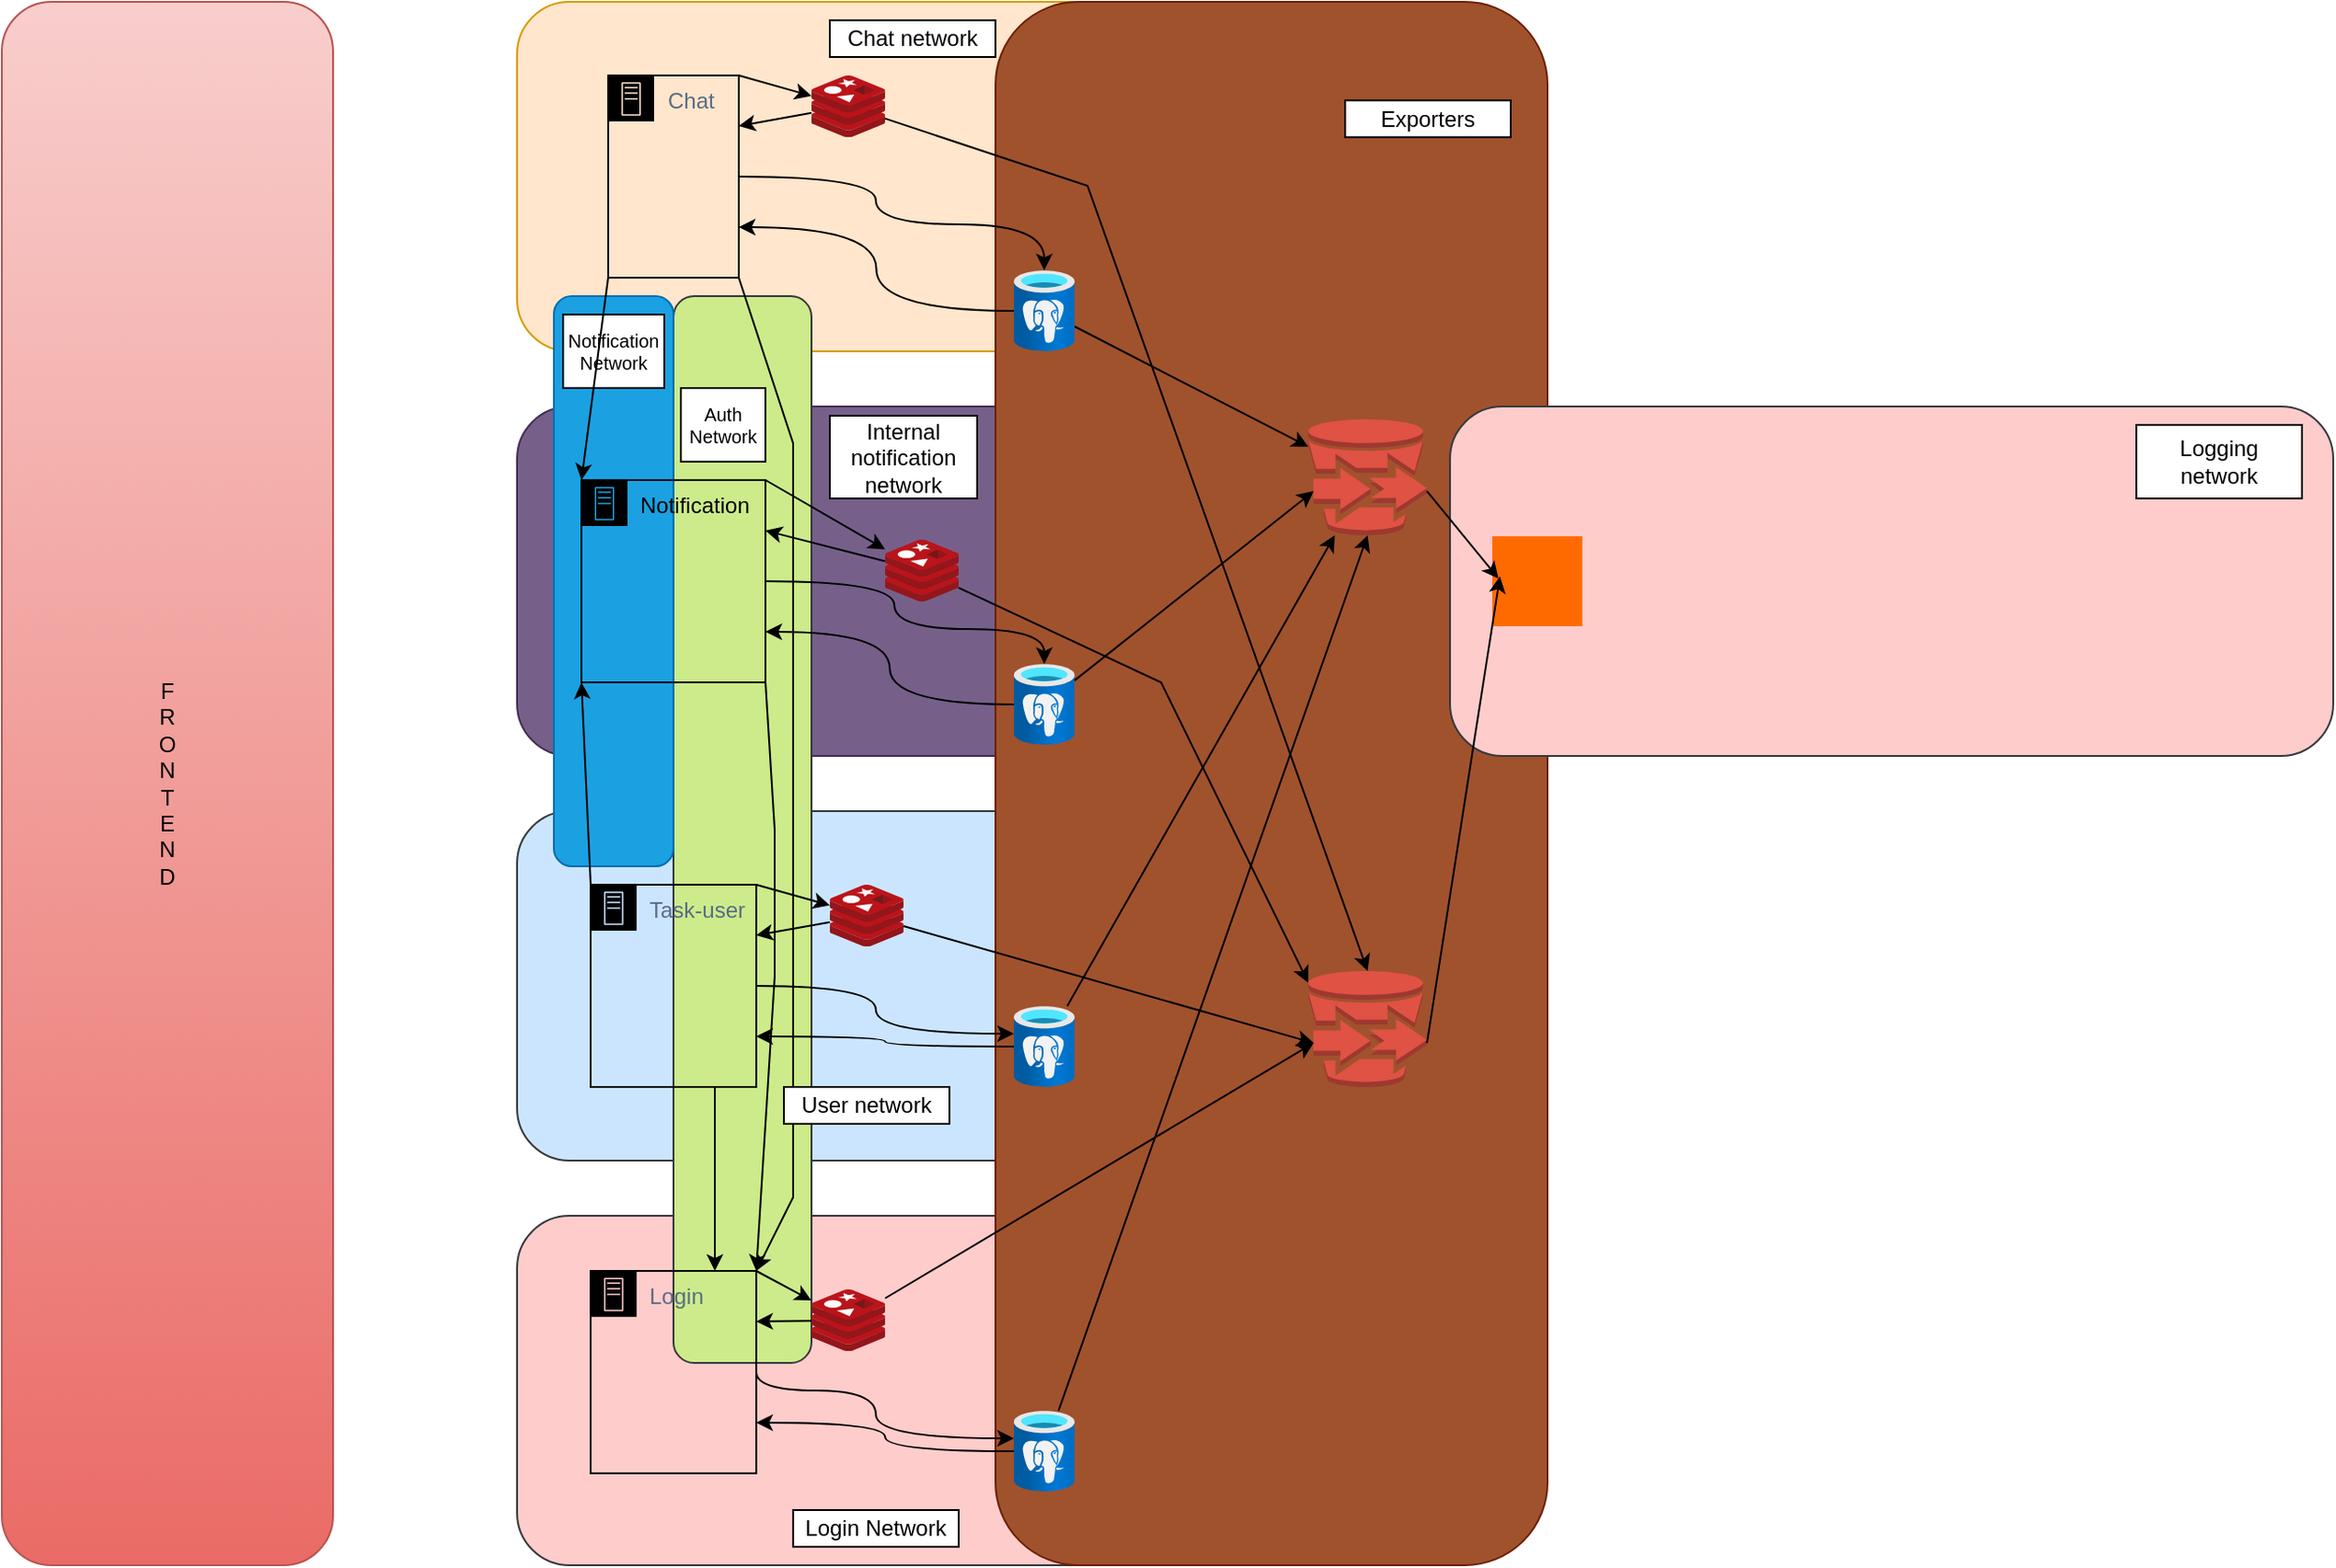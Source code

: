 <mxfile version="25.0.1">
  <diagram name="Pagina-1" id="yMpDiUnfgn-FXkti6ebx">
    <mxGraphModel dx="2049" dy="1077" grid="1" gridSize="10" guides="1" tooltips="1" connect="1" arrows="1" fold="1" page="1" pageScale="1" pageWidth="827" pageHeight="1169" math="0" shadow="0">
      <root>
        <mxCell id="0" />
        <mxCell id="1" parent="0" />
        <mxCell id="dpHFUe7kgixvxvwRE73G-90" value="" style="rounded=1;whiteSpace=wrap;html=1;fillColor=#ffe6cc;strokeColor=#d79b00;align=right;labelPosition=left;verticalLabelPosition=bottom;verticalAlign=top;" vertex="1" parent="1">
          <mxGeometry x="320" y="80" width="380" height="190" as="geometry" />
        </mxCell>
        <mxCell id="dpHFUe7kgixvxvwRE73G-113" value="" style="rounded=1;whiteSpace=wrap;html=1;fillColor=#76608a;strokeColor=#432D57;align=right;labelPosition=left;verticalLabelPosition=bottom;verticalAlign=top;fontColor=#ffffff;" vertex="1" parent="1">
          <mxGeometry x="320" y="300" width="380" height="190" as="geometry" />
        </mxCell>
        <mxCell id="dpHFUe7kgixvxvwRE73G-93" value="" style="rounded=1;whiteSpace=wrap;html=1;fillColor=#ffcccc;strokeColor=#36393d;align=right;labelPosition=left;verticalLabelPosition=bottom;verticalAlign=top;" vertex="1" parent="1">
          <mxGeometry x="320" y="740" width="380" height="190" as="geometry" />
        </mxCell>
        <mxCell id="dpHFUe7kgixvxvwRE73G-103" value="" style="rounded=1;whiteSpace=wrap;html=1;fillColor=#cce5ff;strokeColor=#36393d;align=right;labelPosition=left;verticalLabelPosition=bottom;verticalAlign=top;" vertex="1" parent="1">
          <mxGeometry x="320" y="520" width="380" height="190" as="geometry" />
        </mxCell>
        <mxCell id="dpHFUe7kgixvxvwRE73G-156" value="" style="rounded=1;whiteSpace=wrap;html=1;fillColor=#cdeb8b;strokeColor=#36393d;" vertex="1" parent="1">
          <mxGeometry x="405" y="240" width="75" height="580" as="geometry" />
        </mxCell>
        <mxCell id="dpHFUe7kgixvxvwRE73G-131" value="" style="rounded=1;whiteSpace=wrap;html=1;fillColor=#a0522d;fontColor=#ffffff;strokeColor=#6D1F00;" vertex="1" parent="1">
          <mxGeometry x="580" y="80" width="300" height="850" as="geometry" />
        </mxCell>
        <mxCell id="dpHFUe7kgixvxvwRE73G-84" style="edgeStyle=orthogonalEdgeStyle;rounded=0;orthogonalLoop=1;jettySize=auto;html=1;curved=1;entryX=1;entryY=0.75;entryDx=0;entryDy=0;" edge="1" parent="1" source="dpHFUe7kgixvxvwRE73G-91" target="dpHFUe7kgixvxvwRE73G-82">
          <mxGeometry relative="1" as="geometry">
            <mxPoint x="580" y="215" as="sourcePoint" />
            <mxPoint x="440" y="220" as="targetPoint" />
          </mxGeometry>
        </mxCell>
        <mxCell id="dpHFUe7kgixvxvwRE73G-83" style="edgeStyle=orthogonalEdgeStyle;rounded=0;orthogonalLoop=1;jettySize=auto;html=1;exitX=1;exitY=0.5;exitDx=0;exitDy=0;curved=1;" edge="1" parent="1" source="dpHFUe7kgixvxvwRE73G-82" target="dpHFUe7kgixvxvwRE73G-91">
          <mxGeometry relative="1" as="geometry">
            <mxPoint x="580" y="200" as="targetPoint" />
            <Array as="points">
              <mxPoint x="515" y="175" />
              <mxPoint x="515" y="201" />
            </Array>
          </mxGeometry>
        </mxCell>
        <mxCell id="dpHFUe7kgixvxvwRE73G-87" style="edgeStyle=none;rounded=0;orthogonalLoop=1;jettySize=auto;html=1;exitX=1;exitY=0;exitDx=0;exitDy=0;" edge="1" parent="1" source="dpHFUe7kgixvxvwRE73G-82" target="dpHFUe7kgixvxvwRE73G-85">
          <mxGeometry relative="1" as="geometry" />
        </mxCell>
        <mxCell id="dpHFUe7kgixvxvwRE73G-157" style="edgeStyle=none;rounded=0;orthogonalLoop=1;jettySize=auto;html=1;exitX=1;exitY=1;exitDx=0;exitDy=0;entryX=1;entryY=0;entryDx=0;entryDy=0;" edge="1" parent="1" source="dpHFUe7kgixvxvwRE73G-82" target="dpHFUe7kgixvxvwRE73G-97">
          <mxGeometry relative="1" as="geometry">
            <Array as="points">
              <mxPoint x="470" y="320" />
              <mxPoint x="470" y="410" />
              <mxPoint x="470" y="500" />
              <mxPoint x="470" y="680" />
              <mxPoint x="470" y="730" />
            </Array>
          </mxGeometry>
        </mxCell>
        <mxCell id="dpHFUe7kgixvxvwRE73G-82" value="Chat" style="points=[[0,0],[0.25,0],[0.5,0],[0.75,0],[1,0],[1,0.25],[1,0.5],[1,0.75],[1,1],[0.75,1],[0.5,1],[0.25,1],[0,1],[0,0.75],[0,0.5],[0,0.25]];outlineConnect=0;gradientColor=none;html=1;whiteSpace=wrap;fontSize=12;fontStyle=0;container=1;pointerEvents=0;collapsible=0;recursiveResize=0;shape=mxgraph.aws4.group;grIcon=mxgraph.aws4.group_on_premise;strokeColor=#000000;fillColor=none;verticalAlign=top;align=left;spacingLeft=30;fontColor=#5A6C86;dashed=0;" vertex="1" parent="1">
          <mxGeometry x="369.5" y="120" width="71" height="110" as="geometry" />
        </mxCell>
        <mxCell id="dpHFUe7kgixvxvwRE73G-88" style="edgeStyle=none;rounded=0;orthogonalLoop=1;jettySize=auto;html=1;entryX=1;entryY=0.25;entryDx=0;entryDy=0;" edge="1" parent="1" source="dpHFUe7kgixvxvwRE73G-85" target="dpHFUe7kgixvxvwRE73G-82">
          <mxGeometry relative="1" as="geometry" />
        </mxCell>
        <mxCell id="dpHFUe7kgixvxvwRE73G-147" value="" style="rounded=1;whiteSpace=wrap;html=1;fillColor=#1ba1e2;strokeColor=#006EAF;fontColor=#ffffff;" vertex="1" parent="1">
          <mxGeometry x="340" y="240" width="65" height="310" as="geometry" />
        </mxCell>
        <mxCell id="dpHFUe7kgixvxvwRE73G-85" value="" style="image;sketch=0;aspect=fixed;html=1;points=[];align=center;fontSize=12;image=img/lib/mscae/Cache_Redis_Product.svg;" vertex="1" parent="1">
          <mxGeometry x="480" y="120" width="40" height="33.6" as="geometry" />
        </mxCell>
        <mxCell id="dpHFUe7kgixvxvwRE73G-86" style="edgeStyle=none;rounded=0;orthogonalLoop=1;jettySize=auto;html=1;exitX=1;exitY=0.5;exitDx=0;exitDy=0;" edge="1" parent="1" source="dpHFUe7kgixvxvwRE73G-82" target="dpHFUe7kgixvxvwRE73G-82">
          <mxGeometry relative="1" as="geometry" />
        </mxCell>
        <mxCell id="dpHFUe7kgixvxvwRE73G-134" style="edgeStyle=none;rounded=0;orthogonalLoop=1;jettySize=auto;html=1;" edge="1" parent="1" source="dpHFUe7kgixvxvwRE73G-91" target="dpHFUe7kgixvxvwRE73G-133">
          <mxGeometry relative="1" as="geometry" />
        </mxCell>
        <mxCell id="dpHFUe7kgixvxvwRE73G-91" value="" style="image;aspect=fixed;html=1;points=[];align=center;fontSize=12;image=img/lib/azure2/databases/Azure_Database_PostgreSQL_Server.svg;" vertex="1" parent="1">
          <mxGeometry x="590" y="226" width="33" height="44" as="geometry" />
        </mxCell>
        <mxCell id="dpHFUe7kgixvxvwRE73G-92" value="Chat network" style="whiteSpace=wrap;html=1;" vertex="1" parent="1">
          <mxGeometry x="490" y="90" width="90" height="20" as="geometry" />
        </mxCell>
        <mxCell id="dpHFUe7kgixvxvwRE73G-94" style="edgeStyle=orthogonalEdgeStyle;rounded=0;orthogonalLoop=1;jettySize=auto;html=1;curved=1;entryX=1;entryY=0.75;entryDx=0;entryDy=0;" edge="1" parent="1" source="dpHFUe7kgixvxvwRE73G-101" target="dpHFUe7kgixvxvwRE73G-97">
          <mxGeometry relative="1" as="geometry">
            <mxPoint x="580" y="875" as="sourcePoint" />
            <mxPoint x="440" y="880" as="targetPoint" />
          </mxGeometry>
        </mxCell>
        <mxCell id="dpHFUe7kgixvxvwRE73G-95" style="edgeStyle=orthogonalEdgeStyle;rounded=0;orthogonalLoop=1;jettySize=auto;html=1;exitX=1;exitY=0.5;exitDx=0;exitDy=0;curved=1;" edge="1" parent="1" source="dpHFUe7kgixvxvwRE73G-97" target="dpHFUe7kgixvxvwRE73G-101">
          <mxGeometry relative="1" as="geometry">
            <mxPoint x="580" y="860" as="targetPoint" />
            <Array as="points">
              <mxPoint x="515" y="835" />
              <mxPoint x="515" y="861" />
            </Array>
          </mxGeometry>
        </mxCell>
        <mxCell id="dpHFUe7kgixvxvwRE73G-96" style="edgeStyle=none;rounded=0;orthogonalLoop=1;jettySize=auto;html=1;exitX=1;exitY=0;exitDx=0;exitDy=0;" edge="1" parent="1" source="dpHFUe7kgixvxvwRE73G-97" target="dpHFUe7kgixvxvwRE73G-99">
          <mxGeometry relative="1" as="geometry" />
        </mxCell>
        <mxCell id="dpHFUe7kgixvxvwRE73G-97" value="Login" style="points=[[0,0],[0.25,0],[0.5,0],[0.75,0],[1,0],[1,0.25],[1,0.5],[1,0.75],[1,1],[0.75,1],[0.5,1],[0.25,1],[0,1],[0,0.75],[0,0.5],[0,0.25]];outlineConnect=0;gradientColor=none;html=1;whiteSpace=wrap;fontSize=12;fontStyle=0;container=1;pointerEvents=0;collapsible=0;recursiveResize=0;shape=mxgraph.aws4.group;grIcon=mxgraph.aws4.group_on_premise;strokeColor=#000000;fillColor=none;verticalAlign=top;align=left;spacingLeft=30;fontColor=#5A6C86;dashed=0;" vertex="1" parent="1">
          <mxGeometry x="360" y="770" width="90" height="110" as="geometry" />
        </mxCell>
        <mxCell id="dpHFUe7kgixvxvwRE73G-98" style="edgeStyle=none;rounded=0;orthogonalLoop=1;jettySize=auto;html=1;entryX=1;entryY=0.25;entryDx=0;entryDy=0;" edge="1" parent="1" source="dpHFUe7kgixvxvwRE73G-99" target="dpHFUe7kgixvxvwRE73G-97">
          <mxGeometry relative="1" as="geometry" />
        </mxCell>
        <mxCell id="dpHFUe7kgixvxvwRE73G-99" value="" style="image;sketch=0;aspect=fixed;html=1;points=[];align=center;fontSize=12;image=img/lib/mscae/Cache_Redis_Product.svg;" vertex="1" parent="1">
          <mxGeometry x="480" y="780" width="40" height="33.6" as="geometry" />
        </mxCell>
        <mxCell id="dpHFUe7kgixvxvwRE73G-100" style="edgeStyle=none;rounded=0;orthogonalLoop=1;jettySize=auto;html=1;exitX=1;exitY=0.5;exitDx=0;exitDy=0;" edge="1" parent="1" source="dpHFUe7kgixvxvwRE73G-97" target="dpHFUe7kgixvxvwRE73G-97">
          <mxGeometry relative="1" as="geometry" />
        </mxCell>
        <mxCell id="dpHFUe7kgixvxvwRE73G-101" value="" style="image;aspect=fixed;html=1;points=[];align=center;fontSize=12;image=img/lib/azure2/databases/Azure_Database_PostgreSQL_Server.svg;" vertex="1" parent="1">
          <mxGeometry x="590" y="846" width="33" height="44" as="geometry" />
        </mxCell>
        <mxCell id="dpHFUe7kgixvxvwRE73G-102" value="Login Network" style="whiteSpace=wrap;html=1;" vertex="1" parent="1">
          <mxGeometry x="470" y="900" width="90" height="20" as="geometry" />
        </mxCell>
        <mxCell id="dpHFUe7kgixvxvwRE73G-104" style="edgeStyle=orthogonalEdgeStyle;rounded=0;orthogonalLoop=1;jettySize=auto;html=1;curved=1;entryX=1;entryY=0.75;entryDx=0;entryDy=0;" edge="1" parent="1" source="dpHFUe7kgixvxvwRE73G-111" target="dpHFUe7kgixvxvwRE73G-107">
          <mxGeometry relative="1" as="geometry">
            <mxPoint x="580" y="655" as="sourcePoint" />
            <mxPoint x="440" y="660" as="targetPoint" />
          </mxGeometry>
        </mxCell>
        <mxCell id="dpHFUe7kgixvxvwRE73G-105" style="edgeStyle=orthogonalEdgeStyle;rounded=0;orthogonalLoop=1;jettySize=auto;html=1;exitX=1;exitY=0.5;exitDx=0;exitDy=0;curved=1;" edge="1" parent="1" source="dpHFUe7kgixvxvwRE73G-107" target="dpHFUe7kgixvxvwRE73G-111">
          <mxGeometry relative="1" as="geometry">
            <mxPoint x="580" y="640" as="targetPoint" />
            <Array as="points">
              <mxPoint x="515" y="615" />
              <mxPoint x="515" y="641" />
            </Array>
          </mxGeometry>
        </mxCell>
        <mxCell id="dpHFUe7kgixvxvwRE73G-106" style="edgeStyle=none;rounded=0;orthogonalLoop=1;jettySize=auto;html=1;exitX=1;exitY=0;exitDx=0;exitDy=0;" edge="1" parent="1" source="dpHFUe7kgixvxvwRE73G-107" target="dpHFUe7kgixvxvwRE73G-109">
          <mxGeometry relative="1" as="geometry" />
        </mxCell>
        <mxCell id="dpHFUe7kgixvxvwRE73G-153" style="edgeStyle=none;rounded=0;orthogonalLoop=1;jettySize=auto;html=1;exitX=0;exitY=0;exitDx=0;exitDy=0;entryX=0;entryY=1;entryDx=0;entryDy=0;" edge="1" parent="1" source="dpHFUe7kgixvxvwRE73G-107" target="dpHFUe7kgixvxvwRE73G-117">
          <mxGeometry relative="1" as="geometry" />
        </mxCell>
        <mxCell id="dpHFUe7kgixvxvwRE73G-158" style="edgeStyle=none;rounded=0;orthogonalLoop=1;jettySize=auto;html=1;exitX=0.75;exitY=1;exitDx=0;exitDy=0;entryX=0.75;entryY=0;entryDx=0;entryDy=0;" edge="1" parent="1" source="dpHFUe7kgixvxvwRE73G-107" target="dpHFUe7kgixvxvwRE73G-97">
          <mxGeometry relative="1" as="geometry" />
        </mxCell>
        <mxCell id="dpHFUe7kgixvxvwRE73G-107" value="Task-user" style="points=[[0,0],[0.25,0],[0.5,0],[0.75,0],[1,0],[1,0.25],[1,0.5],[1,0.75],[1,1],[0.75,1],[0.5,1],[0.25,1],[0,1],[0,0.75],[0,0.5],[0,0.25]];outlineConnect=0;gradientColor=none;html=1;whiteSpace=wrap;fontSize=12;fontStyle=0;container=1;pointerEvents=0;collapsible=0;recursiveResize=0;shape=mxgraph.aws4.group;grIcon=mxgraph.aws4.group_on_premise;strokeColor=#000000;fillColor=none;verticalAlign=top;align=left;spacingLeft=30;fontColor=#5A6C86;dashed=0;" vertex="1" parent="1">
          <mxGeometry x="360" y="560" width="90" height="110" as="geometry" />
        </mxCell>
        <mxCell id="dpHFUe7kgixvxvwRE73G-108" style="edgeStyle=none;rounded=0;orthogonalLoop=1;jettySize=auto;html=1;entryX=1;entryY=0.25;entryDx=0;entryDy=0;" edge="1" parent="1" source="dpHFUe7kgixvxvwRE73G-109" target="dpHFUe7kgixvxvwRE73G-107">
          <mxGeometry relative="1" as="geometry" />
        </mxCell>
        <mxCell id="dpHFUe7kgixvxvwRE73G-109" value="" style="image;sketch=0;aspect=fixed;html=1;points=[];align=center;fontSize=12;image=img/lib/mscae/Cache_Redis_Product.svg;" vertex="1" parent="1">
          <mxGeometry x="490" y="560" width="40" height="33.6" as="geometry" />
        </mxCell>
        <mxCell id="dpHFUe7kgixvxvwRE73G-110" style="edgeStyle=none;rounded=0;orthogonalLoop=1;jettySize=auto;html=1;exitX=1;exitY=0.5;exitDx=0;exitDy=0;" edge="1" parent="1" source="dpHFUe7kgixvxvwRE73G-107" target="dpHFUe7kgixvxvwRE73G-107">
          <mxGeometry relative="1" as="geometry" />
        </mxCell>
        <mxCell id="dpHFUe7kgixvxvwRE73G-136" style="edgeStyle=none;rounded=0;orthogonalLoop=1;jettySize=auto;html=1;" edge="1" parent="1" source="dpHFUe7kgixvxvwRE73G-111" target="dpHFUe7kgixvxvwRE73G-133">
          <mxGeometry relative="1" as="geometry" />
        </mxCell>
        <mxCell id="dpHFUe7kgixvxvwRE73G-111" value="" style="image;aspect=fixed;html=1;points=[];align=center;fontSize=12;image=img/lib/azure2/databases/Azure_Database_PostgreSQL_Server.svg;" vertex="1" parent="1">
          <mxGeometry x="590" y="626" width="33" height="44" as="geometry" />
        </mxCell>
        <mxCell id="dpHFUe7kgixvxvwRE73G-112" value="User network" style="whiteSpace=wrap;html=1;" vertex="1" parent="1">
          <mxGeometry x="465" y="670" width="90" height="20" as="geometry" />
        </mxCell>
        <mxCell id="dpHFUe7kgixvxvwRE73G-114" style="edgeStyle=orthogonalEdgeStyle;rounded=0;orthogonalLoop=1;jettySize=auto;html=1;curved=1;entryX=1;entryY=0.75;entryDx=0;entryDy=0;" edge="1" parent="1" source="dpHFUe7kgixvxvwRE73G-121" target="dpHFUe7kgixvxvwRE73G-117">
          <mxGeometry relative="1" as="geometry">
            <mxPoint x="590" y="435" as="sourcePoint" />
            <mxPoint x="450" y="440" as="targetPoint" />
          </mxGeometry>
        </mxCell>
        <mxCell id="dpHFUe7kgixvxvwRE73G-115" style="edgeStyle=orthogonalEdgeStyle;rounded=0;orthogonalLoop=1;jettySize=auto;html=1;exitX=1;exitY=0.5;exitDx=0;exitDy=0;curved=1;" edge="1" parent="1" source="dpHFUe7kgixvxvwRE73G-117" target="dpHFUe7kgixvxvwRE73G-121">
          <mxGeometry relative="1" as="geometry">
            <mxPoint x="590" y="420" as="targetPoint" />
            <Array as="points">
              <mxPoint x="525" y="395" />
              <mxPoint x="525" y="421" />
            </Array>
          </mxGeometry>
        </mxCell>
        <mxCell id="dpHFUe7kgixvxvwRE73G-116" style="edgeStyle=none;rounded=0;orthogonalLoop=1;jettySize=auto;html=1;exitX=1;exitY=0;exitDx=0;exitDy=0;" edge="1" parent="1" source="dpHFUe7kgixvxvwRE73G-117" target="dpHFUe7kgixvxvwRE73G-119">
          <mxGeometry relative="1" as="geometry" />
        </mxCell>
        <mxCell id="dpHFUe7kgixvxvwRE73G-159" style="edgeStyle=none;rounded=0;orthogonalLoop=1;jettySize=auto;html=1;exitX=1;exitY=1;exitDx=0;exitDy=0;entryX=1;entryY=0;entryDx=0;entryDy=0;" edge="1" parent="1" source="dpHFUe7kgixvxvwRE73G-117" target="dpHFUe7kgixvxvwRE73G-97">
          <mxGeometry relative="1" as="geometry">
            <Array as="points">
              <mxPoint x="460" y="530" />
              <mxPoint x="460" y="610" />
            </Array>
          </mxGeometry>
        </mxCell>
        <mxCell id="dpHFUe7kgixvxvwRE73G-117" value="Notification" style="points=[[0,0],[0.25,0],[0.5,0],[0.75,0],[1,0],[1,0.25],[1,0.5],[1,0.75],[1,1],[0.75,1],[0.5,1],[0.25,1],[0,1],[0,0.75],[0,0.5],[0,0.25]];outlineConnect=0;html=1;whiteSpace=wrap;fontSize=12;fontStyle=0;container=1;pointerEvents=0;collapsible=0;recursiveResize=0;shape=mxgraph.aws4.group;grIcon=mxgraph.aws4.group_on_premise;verticalAlign=top;align=left;spacingLeft=30;dashed=0;fillColor=none;" vertex="1" parent="1">
          <mxGeometry x="355" y="340" width="100" height="110" as="geometry" />
        </mxCell>
        <mxCell id="dpHFUe7kgixvxvwRE73G-118" style="edgeStyle=none;rounded=0;orthogonalLoop=1;jettySize=auto;html=1;entryX=1;entryY=0.25;entryDx=0;entryDy=0;" edge="1" parent="1" source="dpHFUe7kgixvxvwRE73G-119" target="dpHFUe7kgixvxvwRE73G-117">
          <mxGeometry relative="1" as="geometry" />
        </mxCell>
        <mxCell id="dpHFUe7kgixvxvwRE73G-119" value="" style="image;sketch=0;aspect=fixed;html=1;points=[];align=center;fontSize=12;image=img/lib/mscae/Cache_Redis_Product.svg;" vertex="1" parent="1">
          <mxGeometry x="520" y="372.4" width="40" height="33.6" as="geometry" />
        </mxCell>
        <mxCell id="dpHFUe7kgixvxvwRE73G-120" style="edgeStyle=none;rounded=0;orthogonalLoop=1;jettySize=auto;html=1;exitX=1;exitY=0.5;exitDx=0;exitDy=0;" edge="1" parent="1" source="dpHFUe7kgixvxvwRE73G-117" target="dpHFUe7kgixvxvwRE73G-117">
          <mxGeometry relative="1" as="geometry" />
        </mxCell>
        <mxCell id="dpHFUe7kgixvxvwRE73G-121" value="" style="image;aspect=fixed;html=1;points=[];align=center;fontSize=12;image=img/lib/azure2/databases/Azure_Database_PostgreSQL_Server.svg;" vertex="1" parent="1">
          <mxGeometry x="590" y="440" width="33" height="44" as="geometry" />
        </mxCell>
        <mxCell id="dpHFUe7kgixvxvwRE73G-122" value="Internal notification network" style="whiteSpace=wrap;html=1;" vertex="1" parent="1">
          <mxGeometry x="490" y="305" width="80" height="45" as="geometry" />
        </mxCell>
        <mxCell id="dpHFUe7kgixvxvwRE73G-124" value="" style="rounded=1;whiteSpace=wrap;html=1;fillColor=#ffcccc;strokeColor=#36393d;align=right;labelPosition=left;verticalLabelPosition=bottom;verticalAlign=top;" vertex="1" parent="1">
          <mxGeometry x="827" y="300" width="480" height="190" as="geometry" />
        </mxCell>
        <mxCell id="dpHFUe7kgixvxvwRE73G-125" value="Logging network" style="whiteSpace=wrap;html=1;" vertex="1" parent="1">
          <mxGeometry x="1200" y="310" width="90" height="40" as="geometry" />
        </mxCell>
        <mxCell id="dpHFUe7kgixvxvwRE73G-129" value="Exporters" style="whiteSpace=wrap;html=1;" vertex="1" parent="1">
          <mxGeometry x="770" y="133.6" width="90" height="20" as="geometry" />
        </mxCell>
        <mxCell id="dpHFUe7kgixvxvwRE73G-130" style="edgeStyle=none;rounded=0;orthogonalLoop=1;jettySize=auto;html=1;exitX=0;exitY=0.5;exitDx=0;exitDy=0;" edge="1" parent="1" source="dpHFUe7kgixvxvwRE73G-129" target="dpHFUe7kgixvxvwRE73G-129">
          <mxGeometry relative="1" as="geometry" />
        </mxCell>
        <mxCell id="dpHFUe7kgixvxvwRE73G-132" value="" style="points=[];aspect=fixed;html=1;align=center;shadow=0;dashed=0;fillColor=#FF6A00;strokeColor=none;shape=mxgraph.alibaba_cloud.prometheus;" vertex="1" parent="1">
          <mxGeometry x="850" y="370.55" width="48.9" height="48.9" as="geometry" />
        </mxCell>
        <mxCell id="dpHFUe7kgixvxvwRE73G-133" value="" style="outlineConnect=0;dashed=0;verticalLabelPosition=bottom;verticalAlign=top;align=center;html=1;shape=mxgraph.aws3.import_export;fillColor=#E05243;gradientColor=none;" vertex="1" parent="1">
          <mxGeometry x="750" y="307" width="64.5" height="63" as="geometry" />
        </mxCell>
        <mxCell id="dpHFUe7kgixvxvwRE73G-135" style="edgeStyle=none;rounded=0;orthogonalLoop=1;jettySize=auto;html=1;entryX=0.045;entryY=0.62;entryDx=0;entryDy=0;entryPerimeter=0;" edge="1" parent="1" source="dpHFUe7kgixvxvwRE73G-121" target="dpHFUe7kgixvxvwRE73G-133">
          <mxGeometry relative="1" as="geometry" />
        </mxCell>
        <mxCell id="dpHFUe7kgixvxvwRE73G-137" style="edgeStyle=none;rounded=0;orthogonalLoop=1;jettySize=auto;html=1;exitX=1;exitY=0.62;exitDx=0;exitDy=0;exitPerimeter=0;entryX=0.068;entryY=0.47;entryDx=0;entryDy=0;entryPerimeter=0;" edge="1" parent="1" source="dpHFUe7kgixvxvwRE73G-133" target="dpHFUe7kgixvxvwRE73G-132">
          <mxGeometry relative="1" as="geometry" />
        </mxCell>
        <mxCell id="dpHFUe7kgixvxvwRE73G-138" style="edgeStyle=none;rounded=0;orthogonalLoop=1;jettySize=auto;html=1;entryX=0.5;entryY=1;entryDx=0;entryDy=0;entryPerimeter=0;" edge="1" parent="1" source="dpHFUe7kgixvxvwRE73G-101" target="dpHFUe7kgixvxvwRE73G-133">
          <mxGeometry relative="1" as="geometry" />
        </mxCell>
        <mxCell id="dpHFUe7kgixvxvwRE73G-139" value="" style="outlineConnect=0;dashed=0;verticalLabelPosition=bottom;verticalAlign=top;align=center;html=1;shape=mxgraph.aws3.import_export;fillColor=#E05243;gradientColor=none;" vertex="1" parent="1">
          <mxGeometry x="750" y="607" width="64.5" height="63" as="geometry" />
        </mxCell>
        <mxCell id="dpHFUe7kgixvxvwRE73G-140" style="edgeStyle=none;rounded=0;orthogonalLoop=1;jettySize=auto;html=1;entryX=0.085;entryY=0.446;entryDx=0;entryDy=0;entryPerimeter=0;exitX=1;exitY=0.62;exitDx=0;exitDy=0;exitPerimeter=0;" edge="1" parent="1" source="dpHFUe7kgixvxvwRE73G-139" target="dpHFUe7kgixvxvwRE73G-132">
          <mxGeometry relative="1" as="geometry" />
        </mxCell>
        <mxCell id="dpHFUe7kgixvxvwRE73G-160" value="Auth&lt;div&gt;Network&lt;/div&gt;" style="whiteSpace=wrap;html=1;fontSize=10;" vertex="1" parent="1">
          <mxGeometry x="409" y="290" width="46" height="40" as="geometry" />
        </mxCell>
        <mxCell id="dpHFUe7kgixvxvwRE73G-141" style="edgeStyle=none;rounded=0;orthogonalLoop=1;jettySize=auto;html=1;entryX=0.045;entryY=0.62;entryDx=0;entryDy=0;entryPerimeter=0;" edge="1" parent="1" source="dpHFUe7kgixvxvwRE73G-99" target="dpHFUe7kgixvxvwRE73G-139">
          <mxGeometry relative="1" as="geometry" />
        </mxCell>
        <mxCell id="dpHFUe7kgixvxvwRE73G-142" style="edgeStyle=none;rounded=0;orthogonalLoop=1;jettySize=auto;html=1;entryX=0.045;entryY=0.62;entryDx=0;entryDy=0;entryPerimeter=0;" edge="1" parent="1" source="dpHFUe7kgixvxvwRE73G-109" target="dpHFUe7kgixvxvwRE73G-139">
          <mxGeometry relative="1" as="geometry" />
        </mxCell>
        <mxCell id="dpHFUe7kgixvxvwRE73G-143" style="edgeStyle=none;rounded=0;orthogonalLoop=1;jettySize=auto;html=1;entryX=0;entryY=0.1;entryDx=0;entryDy=0;entryPerimeter=0;" edge="1" parent="1" source="dpHFUe7kgixvxvwRE73G-119" target="dpHFUe7kgixvxvwRE73G-139">
          <mxGeometry relative="1" as="geometry">
            <Array as="points">
              <mxPoint x="670" y="450" />
            </Array>
          </mxGeometry>
        </mxCell>
        <mxCell id="dpHFUe7kgixvxvwRE73G-144" style="edgeStyle=none;rounded=0;orthogonalLoop=1;jettySize=auto;html=1;entryX=0.5;entryY=0;entryDx=0;entryDy=0;entryPerimeter=0;" edge="1" parent="1" source="dpHFUe7kgixvxvwRE73G-85" target="dpHFUe7kgixvxvwRE73G-139">
          <mxGeometry relative="1" as="geometry">
            <Array as="points">
              <mxPoint x="630" y="180" />
            </Array>
          </mxGeometry>
        </mxCell>
        <mxCell id="dpHFUe7kgixvxvwRE73G-146" value="F&lt;div&gt;R&lt;div&gt;O&lt;div&gt;N&lt;div&gt;T&lt;div&gt;E&lt;div&gt;&lt;div&gt;N&lt;div&gt;D&lt;/div&gt;&lt;/div&gt;&lt;/div&gt;&lt;/div&gt;&lt;/div&gt;&lt;/div&gt;&lt;/div&gt;&lt;/div&gt;" style="rounded=1;whiteSpace=wrap;html=1;fillColor=#f8cecc;gradientColor=#ea6b66;strokeColor=#b85450;" vertex="1" parent="1">
          <mxGeometry x="40" y="80" width="180" height="850" as="geometry" />
        </mxCell>
        <mxCell id="dpHFUe7kgixvxvwRE73G-148" style="edgeStyle=none;rounded=0;orthogonalLoop=1;jettySize=auto;html=1;exitX=0.5;exitY=0;exitDx=0;exitDy=0;" edge="1" parent="1" source="dpHFUe7kgixvxvwRE73G-147" target="dpHFUe7kgixvxvwRE73G-147">
          <mxGeometry relative="1" as="geometry" />
        </mxCell>
        <mxCell id="dpHFUe7kgixvxvwRE73G-161" value="Notification&lt;div&gt;Network&lt;/div&gt;" style="whiteSpace=wrap;html=1;fontSize=10;" vertex="1" parent="1">
          <mxGeometry x="345" y="250" width="55" height="40" as="geometry" />
        </mxCell>
        <mxCell id="dpHFUe7kgixvxvwRE73G-154" style="edgeStyle=none;rounded=0;orthogonalLoop=1;jettySize=auto;html=1;exitX=0;exitY=1;exitDx=0;exitDy=0;entryX=0;entryY=0;entryDx=0;entryDy=0;" edge="1" parent="1" source="dpHFUe7kgixvxvwRE73G-82" target="dpHFUe7kgixvxvwRE73G-117">
          <mxGeometry relative="1" as="geometry" />
        </mxCell>
      </root>
    </mxGraphModel>
  </diagram>
</mxfile>
